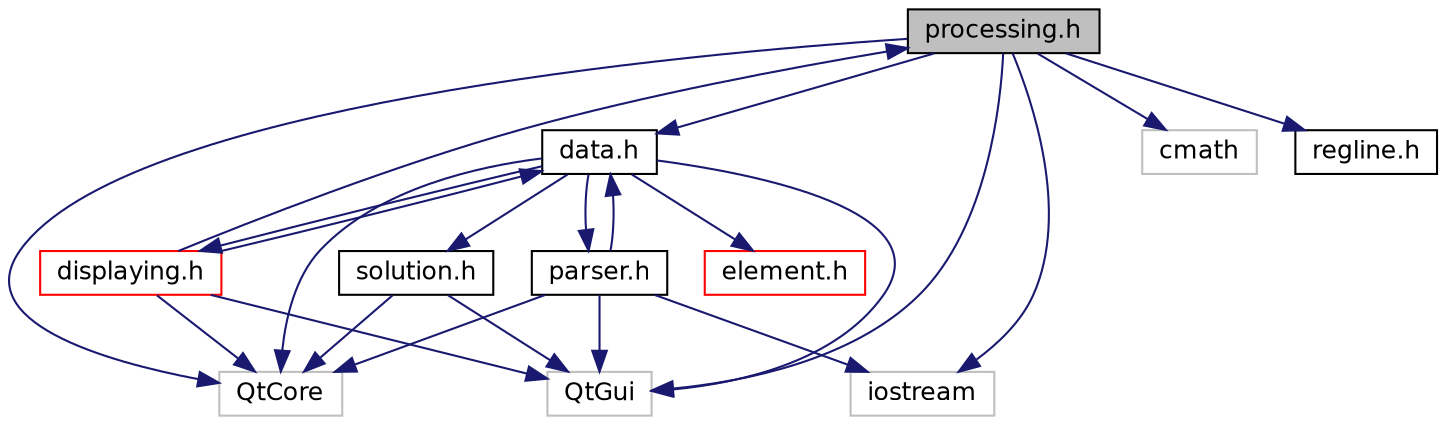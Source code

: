 digraph "processing.h"
{
 // INTERACTIVE_SVG=YES
  edge [fontname="Helvetica",fontsize="12",labelfontname="Helvetica",labelfontsize="12"];
  node [fontname="Helvetica",fontsize="12",shape=record];
  Node1 [label="processing.h",height=0.2,width=0.4,color="black", fillcolor="grey75", style="filled" fontcolor="black"];
  Node1 -> Node2 [color="midnightblue",fontsize="12",style="solid",fontname="Helvetica"];
  Node2 [label="QtCore",height=0.2,width=0.4,color="grey75", fillcolor="white", style="filled"];
  Node1 -> Node3 [color="midnightblue",fontsize="12",style="solid",fontname="Helvetica"];
  Node3 [label="QtGui",height=0.2,width=0.4,color="grey75", fillcolor="white", style="filled"];
  Node1 -> Node4 [color="midnightblue",fontsize="12",style="solid",fontname="Helvetica"];
  Node4 [label="iostream",height=0.2,width=0.4,color="grey75", fillcolor="white", style="filled"];
  Node1 -> Node5 [color="midnightblue",fontsize="12",style="solid",fontname="Helvetica"];
  Node5 [label="cmath",height=0.2,width=0.4,color="grey75", fillcolor="white", style="filled"];
  Node1 -> Node6 [color="midnightblue",fontsize="12",style="solid",fontname="Helvetica"];
  Node6 [label="data.h",height=0.2,width=0.4,color="black", fillcolor="white", style="filled",URL="$a00019.html"];
  Node6 -> Node3 [color="midnightblue",fontsize="12",style="solid",fontname="Helvetica"];
  Node6 -> Node2 [color="midnightblue",fontsize="12",style="solid",fontname="Helvetica"];
  Node6 -> Node7 [color="midnightblue",fontsize="12",style="solid",fontname="Helvetica"];
  Node7 [label="element.h",height=0.2,width=0.4,color="red", fillcolor="white", style="filled",URL="$a00025.html"];
  Node6 -> Node8 [color="midnightblue",fontsize="12",style="solid",fontname="Helvetica"];
  Node8 [label="solution.h",height=0.2,width=0.4,color="black", fillcolor="white", style="filled",URL="$a00037.html"];
  Node8 -> Node2 [color="midnightblue",fontsize="12",style="solid",fontname="Helvetica"];
  Node8 -> Node3 [color="midnightblue",fontsize="12",style="solid",fontname="Helvetica"];
  Node6 -> Node9 [color="midnightblue",fontsize="12",style="solid",fontname="Helvetica"];
  Node9 [label="displaying.h",height=0.2,width=0.4,color="red", fillcolor="white", style="filled",URL="$a00021.html"];
  Node9 -> Node3 [color="midnightblue",fontsize="12",style="solid",fontname="Helvetica"];
  Node9 -> Node2 [color="midnightblue",fontsize="12",style="solid",fontname="Helvetica"];
  Node9 -> Node6 [color="midnightblue",fontsize="12",style="solid",fontname="Helvetica"];
  Node9 -> Node1 [color="midnightblue",fontsize="12",style="solid",fontname="Helvetica"];
  Node6 -> Node10 [color="midnightblue",fontsize="12",style="solid",fontname="Helvetica"];
  Node10 [label="parser.h",height=0.2,width=0.4,color="black", fillcolor="white", style="filled",URL="$a00028.html"];
  Node10 -> Node6 [color="midnightblue",fontsize="12",style="solid",fontname="Helvetica"];
  Node10 -> Node3 [color="midnightblue",fontsize="12",style="solid",fontname="Helvetica"];
  Node10 -> Node2 [color="midnightblue",fontsize="12",style="solid",fontname="Helvetica"];
  Node10 -> Node4 [color="midnightblue",fontsize="12",style="solid",fontname="Helvetica"];
  Node1 -> Node11 [color="midnightblue",fontsize="12",style="solid",fontname="Helvetica"];
  Node11 [label="regline.h",height=0.2,width=0.4,color="black", fillcolor="white", style="filled",URL="$a00035.html"];
}
